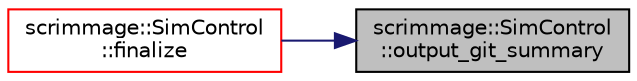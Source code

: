 digraph "scrimmage::SimControl::output_git_summary"
{
 // LATEX_PDF_SIZE
  edge [fontname="Helvetica",fontsize="10",labelfontname="Helvetica",labelfontsize="10"];
  node [fontname="Helvetica",fontsize="10",shape=record];
  rankdir="RL";
  Node1 [label="scrimmage::SimControl\l::output_git_summary",height=0.2,width=0.4,color="black", fillcolor="grey75", style="filled", fontcolor="black",tooltip=" "];
  Node1 -> Node2 [dir="back",color="midnightblue",fontsize="10",style="solid",fontname="Helvetica"];
  Node2 [label="scrimmage::SimControl\l::finalize",height=0.2,width=0.4,color="red", fillcolor="white", style="filled",URL="$classscrimmage_1_1SimControl.html#ad48792613c02c6f23681810aa50a48d1",tooltip=" "];
}
